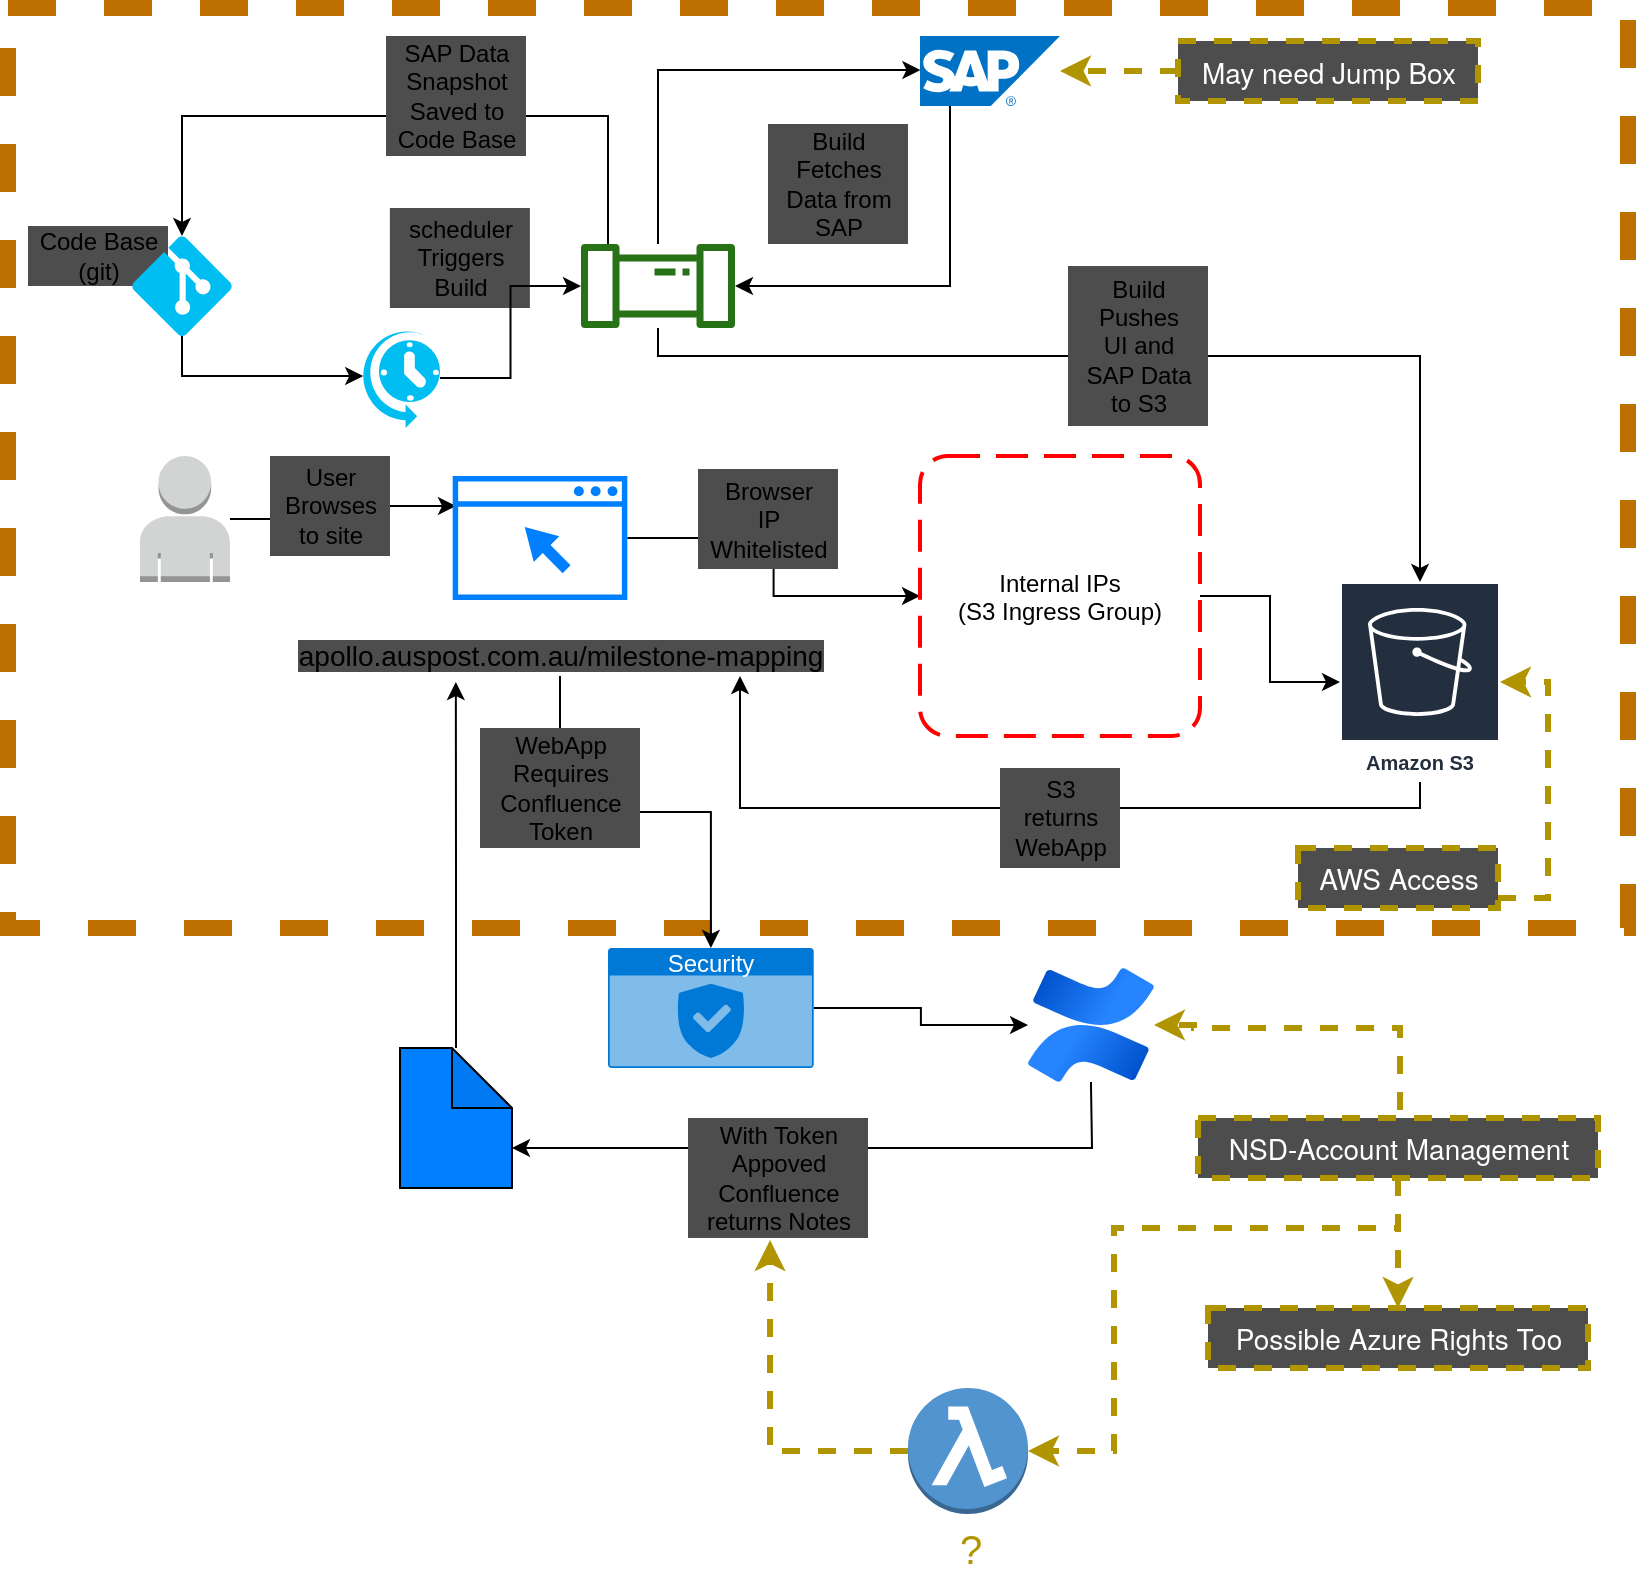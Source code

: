 <mxfile version="13.6.5">
    <diagram id="xsyQgnTkVDtgcvW2NCaf" name="Page-1">
        <mxGraphModel dx="1752" dy="815" grid="1" gridSize="10" guides="1" tooltips="1" connect="1" arrows="1" fold="1" page="1" pageScale="1" pageWidth="827" pageHeight="1169" math="0" shadow="0">
            <root>
                <mxCell id="0"/>
                <mxCell id="1" parent="0"/>
                <mxCell id="54" value="" style="whiteSpace=wrap;html=1;dashed=1;strokeWidth=8;fontSize=14;strokeColor=#BD7000;fontColor=#ffffff;fillColor=none;" vertex="1" parent="1">
                    <mxGeometry x="10" y="270" width="810" height="460" as="geometry"/>
                </mxCell>
                <mxCell id="32" value="&lt;span style=&quot;background-color: rgb(77 , 77 , 77)&quot;&gt;Code Base&lt;br&gt;&lt;/span&gt;(git)" style="text;html=1;align=center;verticalAlign=middle;resizable=0;points=[];autosize=1;fillColor=#4D4D4D;" vertex="1" parent="1">
                    <mxGeometry x="20" y="379" width="70" height="30" as="geometry"/>
                </mxCell>
                <mxCell id="31" value="&lt;span style=&quot;background-color: rgb(77 , 77 , 77)&quot;&gt;scheduler&lt;br&gt;Triggers&lt;br&gt;Build&lt;/span&gt;" style="text;html=1;align=center;verticalAlign=middle;resizable=0;points=[];autosize=1;fillColor=#4D4D4D;" vertex="1" parent="1">
                    <mxGeometry x="200.94" y="370" width="70" height="50" as="geometry"/>
                </mxCell>
                <mxCell id="6" style="edgeStyle=orthogonalEdgeStyle;rounded=0;orthogonalLoop=1;jettySize=auto;html=1;entryX=0.019;entryY=0.242;entryDx=0;entryDy=0;entryPerimeter=0;" edge="1" parent="1" source="2" target="3">
                    <mxGeometry relative="1" as="geometry"/>
                </mxCell>
                <mxCell id="2" value="" style="outlineConnect=0;dashed=0;verticalLabelPosition=bottom;verticalAlign=top;align=center;html=1;shape=mxgraph.aws3.user;fillColor=#D2D3D3;gradientColor=none;" vertex="1" parent="1">
                    <mxGeometry x="76" y="494" width="45" height="63" as="geometry"/>
                </mxCell>
                <mxCell id="9" style="edgeStyle=orthogonalEdgeStyle;rounded=0;orthogonalLoop=1;jettySize=auto;html=1;entryX=0;entryY=0.5;entryDx=0;entryDy=0;" edge="1" parent="1" source="3" target="8">
                    <mxGeometry relative="1" as="geometry"/>
                </mxCell>
                <mxCell id="3" value="" style="pointerEvents=1;shadow=0;dashed=0;html=1;strokeColor=none;aspect=fixed;labelPosition=center;verticalLabelPosition=bottom;verticalAlign=top;align=center;outlineConnect=0;shape=mxgraph.vvd.web_browser;fillColor=#007FFF;" vertex="1" parent="1">
                    <mxGeometry x="232.34" y="504" width="87.33" height="62" as="geometry"/>
                </mxCell>
                <mxCell id="25" style="edgeStyle=orthogonalEdgeStyle;rounded=0;orthogonalLoop=1;jettySize=auto;html=1;" edge="1" parent="1" source="4" target="26">
                    <mxGeometry relative="1" as="geometry">
                        <mxPoint x="416" y="744" as="targetPoint"/>
                    </mxGeometry>
                </mxCell>
                <mxCell id="4" value="&lt;font style=&quot;font-size: 14px ; background-color: rgb(77 , 77 , 77)&quot;&gt;apollo.auspost.com.au/milestone-mapping&lt;/font&gt;" style="text;html=1;align=center;verticalAlign=middle;resizable=0;points=[];autosize=1;" vertex="1" parent="1">
                    <mxGeometry x="146" y="584" width="280" height="20" as="geometry"/>
                </mxCell>
                <mxCell id="11" style="edgeStyle=orthogonalEdgeStyle;rounded=0;orthogonalLoop=1;jettySize=auto;html=1;" edge="1" parent="1" source="5">
                    <mxGeometry relative="1" as="geometry">
                        <mxPoint x="376" y="604" as="targetPoint"/>
                        <Array as="points">
                            <mxPoint x="716" y="670"/>
                            <mxPoint x="376" y="670"/>
                        </Array>
                    </mxGeometry>
                </mxCell>
                <mxCell id="5" value="Amazon S3" style="outlineConnect=0;fontColor=#232F3E;gradientColor=none;strokeColor=#ffffff;fillColor=#232F3E;dashed=0;verticalLabelPosition=middle;verticalAlign=bottom;align=center;html=1;whiteSpace=wrap;fontSize=10;fontStyle=1;spacing=3;shape=mxgraph.aws4.productIcon;prIcon=mxgraph.aws4.s3;" vertex="1" parent="1">
                    <mxGeometry x="676" y="557" width="80" height="100" as="geometry"/>
                </mxCell>
                <mxCell id="10" style="edgeStyle=orthogonalEdgeStyle;rounded=0;orthogonalLoop=1;jettySize=auto;html=1;" edge="1" parent="1" source="8" target="5">
                    <mxGeometry relative="1" as="geometry"/>
                </mxCell>
                <mxCell id="8" value="Internal IPs&#10;(S3 Ingress Group)" style="rounded=1;arcSize=10;dashed=1;strokeColor=#ff0000;fillColor=none;gradientColor=none;dashPattern=8 4;strokeWidth=2;" vertex="1" parent="1">
                    <mxGeometry x="466" y="494" width="140" height="140" as="geometry"/>
                </mxCell>
                <mxCell id="21" style="edgeStyle=orthogonalEdgeStyle;rounded=0;orthogonalLoop=1;jettySize=auto;html=1;exitX=0.5;exitY=1;exitDx=0;exitDy=0;exitPerimeter=0;entryX=0.04;entryY=0.48;entryDx=0;entryDy=0;entryPerimeter=0;" edge="1" parent="1" source="12" target="20">
                    <mxGeometry relative="1" as="geometry">
                        <mxPoint x="96" y="434" as="sourcePoint"/>
                    </mxGeometry>
                </mxCell>
                <mxCell id="12" value="" style="verticalLabelPosition=bottom;html=1;verticalAlign=top;align=center;strokeColor=none;fillColor=#00BEF2;shape=mxgraph.azure.git_repository;" vertex="1" parent="1">
                    <mxGeometry x="72" y="384" width="50" height="50" as="geometry"/>
                </mxCell>
                <mxCell id="17" style="edgeStyle=orthogonalEdgeStyle;rounded=0;orthogonalLoop=1;jettySize=auto;html=1;" edge="1" parent="1" source="13" target="14">
                    <mxGeometry relative="1" as="geometry">
                        <Array as="points">
                            <mxPoint x="481" y="409"/>
                        </Array>
                    </mxGeometry>
                </mxCell>
                <mxCell id="13" value="" style="aspect=fixed;html=1;points=[];align=center;image;fontSize=12;image=img/lib/mscae/SAP_HANA_on_Azure.svg;fillColor=#007FFF;" vertex="1" parent="1">
                    <mxGeometry x="466" y="284" width="70" height="35" as="geometry"/>
                </mxCell>
                <mxCell id="16" style="edgeStyle=orthogonalEdgeStyle;rounded=0;orthogonalLoop=1;jettySize=auto;html=1;entryX=0.003;entryY=0.48;entryDx=0;entryDy=0;entryPerimeter=0;" edge="1" parent="1" source="14" target="13">
                    <mxGeometry relative="1" as="geometry">
                        <mxPoint x="460" y="302" as="targetPoint"/>
                        <Array as="points">
                            <mxPoint x="335" y="301"/>
                            <mxPoint x="466" y="301"/>
                        </Array>
                    </mxGeometry>
                </mxCell>
                <mxCell id="19" style="edgeStyle=orthogonalEdgeStyle;rounded=0;orthogonalLoop=1;jettySize=auto;html=1;" edge="1" parent="1" source="14" target="5">
                    <mxGeometry relative="1" as="geometry">
                        <Array as="points">
                            <mxPoint x="335" y="444"/>
                            <mxPoint x="716" y="444"/>
                        </Array>
                    </mxGeometry>
                </mxCell>
                <mxCell id="23" style="edgeStyle=orthogonalEdgeStyle;rounded=0;orthogonalLoop=1;jettySize=auto;html=1;entryX=0.5;entryY=0;entryDx=0;entryDy=0;entryPerimeter=0;" edge="1" parent="1" source="14" target="12">
                    <mxGeometry relative="1" as="geometry">
                        <mxPoint x="96" y="384" as="targetPoint"/>
                        <Array as="points">
                            <mxPoint x="310" y="324"/>
                            <mxPoint x="97" y="324"/>
                        </Array>
                    </mxGeometry>
                </mxCell>
                <mxCell id="14" value="" style="outlineConnect=0;fontColor=#232F3E;gradientColor=none;fillColor=#277116;strokeColor=none;dashed=0;verticalLabelPosition=bottom;verticalAlign=top;align=center;html=1;fontSize=12;fontStyle=0;aspect=fixed;pointerEvents=1;shape=mxgraph.aws4.iot_analytics_pipeline;" vertex="1" parent="1">
                    <mxGeometry x="296" y="388" width="78" height="42" as="geometry"/>
                </mxCell>
                <mxCell id="22" style="edgeStyle=orthogonalEdgeStyle;rounded=0;orthogonalLoop=1;jettySize=auto;html=1;" edge="1" parent="1" source="20" target="14">
                    <mxGeometry relative="1" as="geometry"/>
                </mxCell>
                <mxCell id="20" value="" style="verticalLabelPosition=bottom;html=1;verticalAlign=top;align=center;strokeColor=none;fillColor=#00BEF2;shape=mxgraph.azure.scheduler;pointerEvents=1;" vertex="1" parent="1">
                    <mxGeometry x="186" y="430" width="40" height="50" as="geometry"/>
                </mxCell>
                <mxCell id="29" style="edgeStyle=orthogonalEdgeStyle;rounded=0;orthogonalLoop=1;jettySize=auto;html=1;entryX=0;entryY=0;entryDx=56.0;entryDy=50;entryPerimeter=0;" edge="1" parent="1" source="24" target="28">
                    <mxGeometry relative="1" as="geometry">
                        <Array as="points">
                            <mxPoint x="552" y="809"/>
                            <mxPoint x="552" y="840"/>
                        </Array>
                    </mxGeometry>
                </mxCell>
                <mxCell id="24" value="" style="image;image=img/lib/atlassian/Confluence_Logo.svg;fillColor=#007FFF;" vertex="1" parent="1">
                    <mxGeometry x="520" y="750" width="63" height="57" as="geometry"/>
                </mxCell>
                <mxCell id="27" style="edgeStyle=orthogonalEdgeStyle;rounded=0;orthogonalLoop=1;jettySize=auto;html=1;" edge="1" parent="1" source="26" target="24">
                    <mxGeometry relative="1" as="geometry"/>
                </mxCell>
                <mxCell id="26" value="Security" style="html=1;strokeColor=none;fillColor=#0079D6;labelPosition=center;verticalLabelPosition=middle;verticalAlign=top;align=center;fontSize=12;outlineConnect=0;spacingTop=-6;fontColor=#FFFFFF;shape=mxgraph.sitemap.security;" vertex="1" parent="1">
                    <mxGeometry x="310" y="740" width="102.86" height="60" as="geometry"/>
                </mxCell>
                <mxCell id="30" style="edgeStyle=orthogonalEdgeStyle;rounded=0;orthogonalLoop=1;jettySize=auto;html=1;entryX=0.314;entryY=1.15;entryDx=0;entryDy=0;entryPerimeter=0;" edge="1" parent="1" source="28" target="4">
                    <mxGeometry relative="1" as="geometry"/>
                </mxCell>
                <mxCell id="28" value="" style="shape=note;whiteSpace=wrap;html=1;backgroundOutline=1;darkOpacity=0.05;fillColor=#007FFF;" vertex="1" parent="1">
                    <mxGeometry x="206" y="790" width="56" height="70" as="geometry"/>
                </mxCell>
                <mxCell id="33" value="&lt;span style=&quot;background-color: rgb(77 , 77 , 77)&quot;&gt;SAP Data&lt;br&gt;&lt;/span&gt;Snapshot&lt;br&gt;Saved to&lt;br&gt;Code Base" style="text;html=1;align=center;verticalAlign=middle;resizable=0;points=[];autosize=1;fillColor=#4D4D4D;" vertex="1" parent="1">
                    <mxGeometry x="199" y="284" width="70" height="60" as="geometry"/>
                </mxCell>
                <mxCell id="35" value="&lt;span style=&quot;background-color: rgb(77 , 77 , 77)&quot;&gt;Build&lt;br&gt;Fetches&lt;br&gt;Data from&lt;br&gt;SAP&lt;br&gt;&lt;/span&gt;" style="text;html=1;align=center;verticalAlign=middle;resizable=0;points=[];autosize=1;fillColor=#4D4D4D;" vertex="1" parent="1">
                    <mxGeometry x="390" y="328" width="70" height="60" as="geometry"/>
                </mxCell>
                <mxCell id="36" value="&lt;span style=&quot;background-color: rgb(77 , 77 , 77)&quot;&gt;Build&lt;br&gt;Pushes&lt;br&gt;UI and&lt;br&gt;SAP Data&lt;br&gt;to S3&lt;br&gt;&lt;/span&gt;" style="text;html=1;align=center;verticalAlign=middle;resizable=0;points=[];autosize=1;fillColor=#4D4D4D;" vertex="1" parent="1">
                    <mxGeometry x="540" y="399" width="70" height="80" as="geometry"/>
                </mxCell>
                <mxCell id="37" value="&lt;span style=&quot;background-color: rgb(77 , 77 , 77)&quot;&gt;User&lt;br&gt;Browses&lt;br&gt;to site&lt;br&gt;&lt;/span&gt;" style="text;html=1;align=center;verticalAlign=middle;resizable=0;points=[];autosize=1;fillColor=#4D4D4D;" vertex="1" parent="1">
                    <mxGeometry x="141" y="494" width="60" height="50" as="geometry"/>
                </mxCell>
                <mxCell id="38" value="&lt;span style=&quot;background-color: rgb(77 , 77 , 77)&quot;&gt;Browser&lt;br&gt;IP&lt;br&gt;Whitelisted&lt;br&gt;&lt;/span&gt;" style="text;html=1;align=center;verticalAlign=middle;resizable=0;points=[];autosize=1;fillColor=#4D4D4D;" vertex="1" parent="1">
                    <mxGeometry x="355" y="500.5" width="70" height="50" as="geometry"/>
                </mxCell>
                <mxCell id="39" value="&lt;span style=&quot;background-color: rgb(77 , 77 , 77)&quot;&gt;S3&lt;br&gt;returns&lt;br&gt;WebApp&lt;br&gt;&lt;/span&gt;" style="text;html=1;align=center;verticalAlign=middle;resizable=0;points=[];autosize=1;fillColor=#4D4D4D;" vertex="1" parent="1">
                    <mxGeometry x="506" y="650" width="60" height="50" as="geometry"/>
                </mxCell>
                <mxCell id="40" value="&lt;span style=&quot;background-color: rgb(77 , 77 , 77)&quot;&gt;WebApp&lt;br&gt;Requires&lt;br&gt;Confluence&lt;br&gt;Token&lt;br&gt;&lt;/span&gt;" style="text;html=1;align=center;verticalAlign=middle;resizable=0;points=[];autosize=1;fillColor=#4D4D4D;" vertex="1" parent="1">
                    <mxGeometry x="246" y="630" width="80" height="60" as="geometry"/>
                </mxCell>
                <mxCell id="41" value="&lt;span style=&quot;background-color: rgb(77 , 77 , 77)&quot;&gt;With Token&lt;br&gt;Appoved&lt;br&gt;Confluence&lt;br&gt;returns Notes&lt;br&gt;&lt;/span&gt;" style="text;html=1;align=center;verticalAlign=middle;resizable=0;points=[];autosize=1;fillColor=#4D4D4D;" vertex="1" parent="1">
                    <mxGeometry x="350" y="825" width="90" height="60" as="geometry"/>
                </mxCell>
                <mxCell id="46" style="edgeStyle=orthogonalEdgeStyle;rounded=0;orthogonalLoop=1;jettySize=auto;html=1;entryX=1;entryY=0.5;entryDx=0;entryDy=0;dashed=1;strokeWidth=3;fontSize=14;exitX=0.505;exitY=-0.133;exitDx=0;exitDy=0;exitPerimeter=0;fillColor=#e3c800;strokeColor=#B09500;" edge="1" parent="1" source="42" target="24">
                    <mxGeometry relative="1" as="geometry">
                        <mxPoint x="705" y="790" as="sourcePoint"/>
                        <Array as="points">
                            <mxPoint x="706" y="780"/>
                            <mxPoint x="603" y="780"/>
                            <mxPoint x="603" y="779"/>
                        </Array>
                    </mxGeometry>
                </mxCell>
                <mxCell id="47" style="edgeStyle=orthogonalEdgeStyle;rounded=0;orthogonalLoop=1;jettySize=auto;html=1;dashed=1;strokeWidth=3;fontSize=14;fillColor=#e3c800;strokeColor=#B09500;" edge="1" parent="1" source="42" target="43">
                    <mxGeometry relative="1" as="geometry"/>
                </mxCell>
                <mxCell id="51" style="edgeStyle=orthogonalEdgeStyle;rounded=0;orthogonalLoop=1;jettySize=auto;html=1;entryX=1;entryY=0.5;entryDx=0;entryDy=0;entryPerimeter=0;dashed=1;strokeWidth=3;fontSize=14;fillColor=#e3c800;strokeColor=#B09500;" edge="1" parent="1" source="42" target="50">
                    <mxGeometry relative="1" as="geometry">
                        <Array as="points">
                            <mxPoint x="705" y="880"/>
                            <mxPoint x="563" y="880"/>
                            <mxPoint x="563" y="992"/>
                        </Array>
                    </mxGeometry>
                </mxCell>
                <mxCell id="42" value="&lt;span style=&quot;background-color: rgb(77, 77, 77); font-size: 14px;&quot;&gt;&lt;font color=&quot;#ffffff&quot; style=&quot;font-size: 14px;&quot;&gt;&lt;span style=&quot;font-family: sourcesanspro, &amp;quot;helvetica neue&amp;quot;, helvetica, arial, sans-serif; text-align: left; font-size: 14px;&quot;&gt;NSD-Account Management&lt;/span&gt;&lt;/font&gt;&lt;/span&gt;" style="text;html=1;align=center;verticalAlign=middle;resizable=0;points=[];autosize=1;strokeColor=#B09500;fontColor=#ffffff;dashed=1;strokeWidth=3;fillColor=#4D4D4D;fontSize=14;spacing=4;" vertex="1" parent="1">
                    <mxGeometry x="605" y="825" width="200" height="30" as="geometry"/>
                </mxCell>
                <mxCell id="43" value="&lt;span style=&quot;background-color: rgb(77 , 77 , 77) ; font-size: 14px&quot;&gt;&lt;font color=&quot;#ffffff&quot; style=&quot;font-size: 14px&quot;&gt;&lt;span style=&quot;font-family: &amp;#34;sourcesanspro&amp;#34; , &amp;#34;helvetica neue&amp;#34; , &amp;#34;helvetica&amp;#34; , &amp;#34;arial&amp;#34; , sans-serif ; text-align: left ; font-size: 14px&quot;&gt;Possible Azure Rights Too&lt;/span&gt;&lt;/font&gt;&lt;/span&gt;" style="text;html=1;align=center;verticalAlign=middle;resizable=0;points=[];autosize=1;strokeColor=#B09500;fontColor=#ffffff;dashed=1;strokeWidth=3;fillColor=#4D4D4D;fontSize=14;spacing=4;" vertex="1" parent="1">
                    <mxGeometry x="610" y="920" width="190" height="30" as="geometry"/>
                </mxCell>
                <mxCell id="45" style="edgeStyle=orthogonalEdgeStyle;rounded=0;orthogonalLoop=1;jettySize=auto;html=1;fontSize=14;fillColor=#e3c800;strokeColor=#B09500;dashed=1;strokeWidth=3;" edge="1" parent="1" source="44" target="5">
                    <mxGeometry relative="1" as="geometry">
                        <Array as="points">
                            <mxPoint x="780" y="715"/>
                            <mxPoint x="780" y="607"/>
                        </Array>
                    </mxGeometry>
                </mxCell>
                <mxCell id="44" value="&lt;span style=&quot;background-color: rgb(77 , 77 , 77) ; font-size: 14px&quot;&gt;&lt;font color=&quot;#ffffff&quot; style=&quot;font-size: 14px&quot;&gt;&lt;span style=&quot;font-family: &amp;#34;sourcesanspro&amp;#34; , &amp;#34;helvetica neue&amp;#34; , &amp;#34;helvetica&amp;#34; , &amp;#34;arial&amp;#34; , sans-serif ; text-align: left ; font-size: 14px&quot;&gt;AWS Access&lt;/span&gt;&lt;/font&gt;&lt;/span&gt;" style="text;html=1;align=center;verticalAlign=middle;resizable=0;points=[];autosize=1;strokeColor=#B09500;fontColor=#ffffff;dashed=1;strokeWidth=3;fillColor=#4D4D4D;fontSize=14;spacing=4;" vertex="1" parent="1">
                    <mxGeometry x="655" y="690" width="100" height="30" as="geometry"/>
                </mxCell>
                <mxCell id="49" style="edgeStyle=orthogonalEdgeStyle;rounded=0;orthogonalLoop=1;jettySize=auto;html=1;dashed=1;strokeWidth=3;fontSize=14;fillColor=#e3c800;strokeColor=#B09500;" edge="1" parent="1" source="48" target="13">
                    <mxGeometry relative="1" as="geometry"/>
                </mxCell>
                <mxCell id="48" value="&lt;span style=&quot;background-color: rgb(77 , 77 , 77) ; font-size: 14px&quot;&gt;&lt;font color=&quot;#ffffff&quot; style=&quot;font-size: 14px&quot;&gt;&lt;span style=&quot;font-family: &amp;#34;sourcesanspro&amp;#34; , &amp;#34;helvetica neue&amp;#34; , &amp;#34;helvetica&amp;#34; , &amp;#34;arial&amp;#34; , sans-serif ; text-align: left ; font-size: 14px&quot;&gt;May need Jump Box&lt;/span&gt;&lt;/font&gt;&lt;/span&gt;" style="text;html=1;align=center;verticalAlign=middle;resizable=0;points=[];autosize=1;strokeColor=#B09500;fontColor=#ffffff;dashed=1;strokeWidth=3;fillColor=#4D4D4D;fontSize=14;spacing=4;" vertex="1" parent="1">
                    <mxGeometry x="595" y="286.5" width="150" height="30" as="geometry"/>
                </mxCell>
                <mxCell id="52" style="edgeStyle=orthogonalEdgeStyle;rounded=0;orthogonalLoop=1;jettySize=auto;html=1;entryX=0.456;entryY=1.017;entryDx=0;entryDy=0;entryPerimeter=0;dashed=1;strokeWidth=3;fontSize=14;fillColor=#e3c800;strokeColor=#B09500;" edge="1" parent="1" source="50" target="41">
                    <mxGeometry relative="1" as="geometry"/>
                </mxCell>
                <mxCell id="50" value="" style="outlineConnect=0;dashed=0;verticalLabelPosition=bottom;verticalAlign=top;align=center;html=1;shape=mxgraph.aws3.lambda_function;fillColor=#5294CF;gradientColor=none;strokeWidth=3;fontSize=14;" vertex="1" parent="1">
                    <mxGeometry x="460" y="960" width="60" height="63" as="geometry"/>
                </mxCell>
                <mxCell id="53" value="&lt;font color=&quot;#b09500&quot; style=&quot;font-size: 20px&quot;&gt;?&lt;/font&gt;" style="text;html=1;align=center;verticalAlign=middle;resizable=0;points=[];autosize=1;fontSize=14;" vertex="1" parent="1">
                    <mxGeometry x="476" y="1030" width="30" height="20" as="geometry"/>
                </mxCell>
            </root>
        </mxGraphModel>
    </diagram>
</mxfile>
